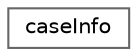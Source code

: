 digraph "Graphical Class Hierarchy"
{
 // LATEX_PDF_SIZE
  bgcolor="transparent";
  edge [fontname=Helvetica,fontsize=10,labelfontname=Helvetica,labelfontsize=10];
  node [fontname=Helvetica,fontsize=10,shape=box,height=0.2,width=0.4];
  rankdir="LR";
  Node0 [id="Node000000",label="caseInfo",height=0.2,width=0.4,color="grey40", fillcolor="white", style="filled",URL="$classFoam_1_1caseInfo.html",tooltip="Class to hold information related to the simaulation case."];
}
